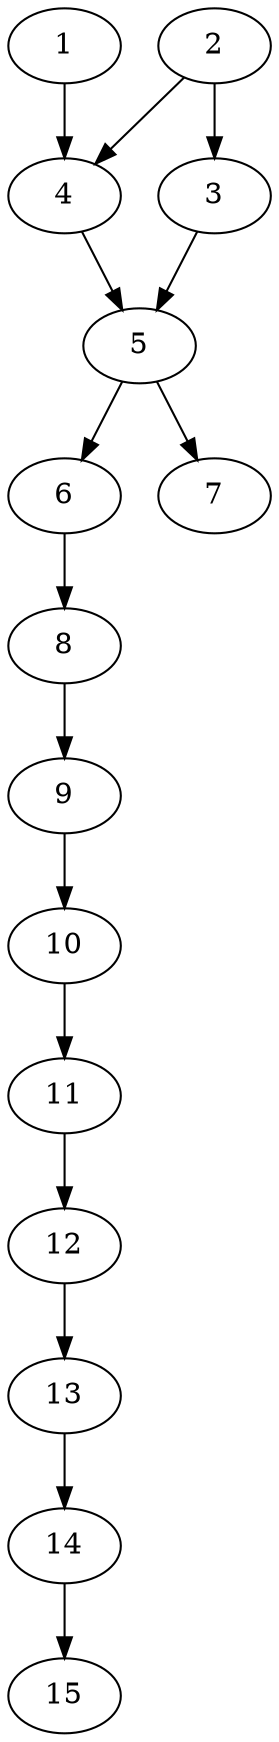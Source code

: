 // DAG automatically generated by daggen at Thu Oct  3 13:59:26 2019
// ./daggen --dot -n 15 --ccr 0.3 --fat 0.3 --regular 0.5 --density 0.9 --mindata 5242880 --maxdata 52428800 
digraph G {
  1 [size="56313173", alpha="0.18", expect_size="16893952"] 
  1 -> 4 [size ="16893952"]
  2 [size="96843093", alpha="0.10", expect_size="29052928"] 
  2 -> 3 [size ="29052928"]
  2 -> 4 [size ="29052928"]
  3 [size="123811840", alpha="0.02", expect_size="37143552"] 
  3 -> 5 [size ="37143552"]
  4 [size="69980160", alpha="0.07", expect_size="20994048"] 
  4 -> 5 [size ="20994048"]
  5 [size="167495680", alpha="0.05", expect_size="50248704"] 
  5 -> 6 [size ="50248704"]
  5 -> 7 [size ="50248704"]
  6 [size="21684907", alpha="0.07", expect_size="6505472"] 
  6 -> 8 [size ="6505472"]
  7 [size="39403520", alpha="0.04", expect_size="11821056"] 
  8 [size="73625600", alpha="0.12", expect_size="22087680"] 
  8 -> 9 [size ="22087680"]
  9 [size="141725013", alpha="0.01", expect_size="42517504"] 
  9 -> 10 [size ="42517504"]
  10 [size="49821013", alpha="0.01", expect_size="14946304"] 
  10 -> 11 [size ="14946304"]
  11 [size="67498667", alpha="0.17", expect_size="20249600"] 
  11 -> 12 [size ="20249600"]
  12 [size="50196480", alpha="0.15", expect_size="15058944"] 
  12 -> 13 [size ="15058944"]
  13 [size="128692907", alpha="0.04", expect_size="38607872"] 
  13 -> 14 [size ="38607872"]
  14 [size="140759040", alpha="0.10", expect_size="42227712"] 
  14 -> 15 [size ="42227712"]
  15 [size="38993920", alpha="0.00", expect_size="11698176"] 
}
